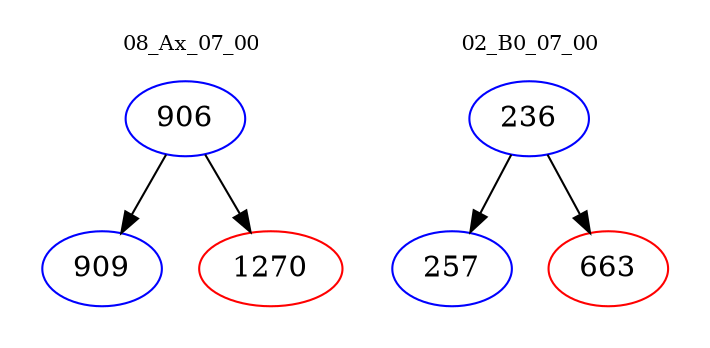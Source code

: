 digraph{
subgraph cluster_0 {
color = white
label = "08_Ax_07_00";
fontsize=10;
T0_906 [label="906", color="blue"]
T0_906 -> T0_909 [color="black"]
T0_909 [label="909", color="blue"]
T0_906 -> T0_1270 [color="black"]
T0_1270 [label="1270", color="red"]
}
subgraph cluster_1 {
color = white
label = "02_B0_07_00";
fontsize=10;
T1_236 [label="236", color="blue"]
T1_236 -> T1_257 [color="black"]
T1_257 [label="257", color="blue"]
T1_236 -> T1_663 [color="black"]
T1_663 [label="663", color="red"]
}
}
